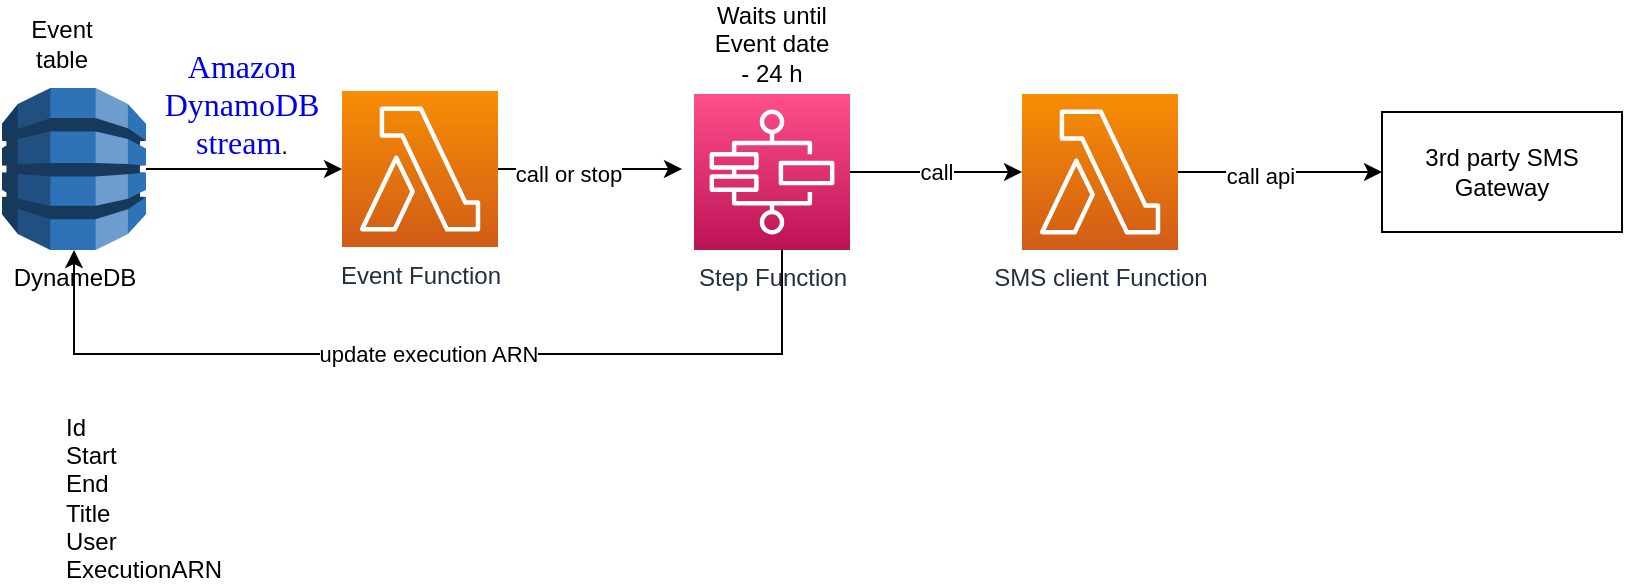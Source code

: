 <mxfile version="21.2.1" type="github">
  <diagram name="Page-1" id="AZhgo__BEIIF-JYw-Mxj">
    <mxGraphModel dx="1434" dy="796" grid="1" gridSize="10" guides="1" tooltips="1" connect="1" arrows="1" fold="1" page="1" pageScale="1" pageWidth="850" pageHeight="1100" math="0" shadow="0">
      <root>
        <mxCell id="0" />
        <mxCell id="1" parent="0" />
        <mxCell id="cLlq7skqqOOSIgNOw3ur-14" style="edgeStyle=orthogonalEdgeStyle;rounded=0;orthogonalLoop=1;jettySize=auto;html=1;" edge="1" parent="1" source="NO40qMgpg6h3hOK221bb-1" target="cLlq7skqqOOSIgNOw3ur-13">
          <mxGeometry relative="1" as="geometry" />
        </mxCell>
        <mxCell id="cLlq7skqqOOSIgNOw3ur-15" value="call api" style="edgeLabel;html=1;align=center;verticalAlign=middle;resizable=0;points=[];" vertex="1" connectable="0" parent="cLlq7skqqOOSIgNOw3ur-14">
          <mxGeometry x="-0.208" y="-2" relative="1" as="geometry">
            <mxPoint as="offset" />
          </mxGeometry>
        </mxCell>
        <mxCell id="NO40qMgpg6h3hOK221bb-1" value="SMS client Function" style="sketch=0;points=[[0,0,0],[0.25,0,0],[0.5,0,0],[0.75,0,0],[1,0,0],[0,1,0],[0.25,1,0],[0.5,1,0],[0.75,1,0],[1,1,0],[0,0.25,0],[0,0.5,0],[0,0.75,0],[1,0.25,0],[1,0.5,0],[1,0.75,0]];outlineConnect=0;fontColor=#232F3E;gradientColor=#F78E04;gradientDirection=north;fillColor=#D05C17;strokeColor=#ffffff;dashed=0;verticalLabelPosition=bottom;verticalAlign=top;align=center;html=1;fontSize=12;fontStyle=0;aspect=fixed;shape=mxgraph.aws4.resourceIcon;resIcon=mxgraph.aws4.lambda;" parent="1" vertex="1">
          <mxGeometry x="550" y="240" width="78" height="78" as="geometry" />
        </mxCell>
        <mxCell id="cLlq7skqqOOSIgNOw3ur-21" value="call" style="edgeStyle=orthogonalEdgeStyle;rounded=0;orthogonalLoop=1;jettySize=auto;html=1;entryX=0;entryY=0.5;entryDx=0;entryDy=0;entryPerimeter=0;" edge="1" parent="1" source="NO40qMgpg6h3hOK221bb-3" target="NO40qMgpg6h3hOK221bb-1">
          <mxGeometry relative="1" as="geometry" />
        </mxCell>
        <mxCell id="cLlq7skqqOOSIgNOw3ur-27" value="update execution ARN" style="edgeStyle=orthogonalEdgeStyle;rounded=0;orthogonalLoop=1;jettySize=auto;html=1;entryX=0.5;entryY=1;entryDx=0;entryDy=0;entryPerimeter=0;" edge="1" parent="1" source="NO40qMgpg6h3hOK221bb-3" target="cLlq7skqqOOSIgNOw3ur-10">
          <mxGeometry relative="1" as="geometry">
            <Array as="points">
              <mxPoint x="430" y="370" />
              <mxPoint x="76" y="370" />
            </Array>
          </mxGeometry>
        </mxCell>
        <mxCell id="NO40qMgpg6h3hOK221bb-3" value="Step Function" style="sketch=0;points=[[0,0,0],[0.25,0,0],[0.5,0,0],[0.75,0,0],[1,0,0],[0,1,0],[0.25,1,0],[0.5,1,0],[0.75,1,0],[1,1,0],[0,0.25,0],[0,0.5,0],[0,0.75,0],[1,0.25,0],[1,0.5,0],[1,0.75,0]];outlineConnect=0;fontColor=#232F3E;gradientColor=#FF4F8B;gradientDirection=north;fillColor=#BC1356;strokeColor=#ffffff;dashed=0;verticalLabelPosition=bottom;verticalAlign=top;align=center;html=1;fontSize=12;fontStyle=0;aspect=fixed;shape=mxgraph.aws4.resourceIcon;resIcon=mxgraph.aws4.step_functions;" parent="1" vertex="1">
          <mxGeometry x="386" y="240" width="78" height="78" as="geometry" />
        </mxCell>
        <mxCell id="cLlq7skqqOOSIgNOw3ur-20" style="edgeStyle=orthogonalEdgeStyle;rounded=0;orthogonalLoop=1;jettySize=auto;html=1;" edge="1" parent="1" source="NO40qMgpg6h3hOK221bb-4">
          <mxGeometry relative="1" as="geometry">
            <mxPoint x="380" y="277.5" as="targetPoint" />
          </mxGeometry>
        </mxCell>
        <mxCell id="cLlq7skqqOOSIgNOw3ur-26" value="call or stop" style="edgeLabel;html=1;align=center;verticalAlign=middle;resizable=0;points=[];" vertex="1" connectable="0" parent="cLlq7skqqOOSIgNOw3ur-20">
          <mxGeometry x="-0.239" y="-1" relative="1" as="geometry">
            <mxPoint y="1" as="offset" />
          </mxGeometry>
        </mxCell>
        <mxCell id="NO40qMgpg6h3hOK221bb-4" value="Event Function" style="sketch=0;points=[[0,0,0],[0.25,0,0],[0.5,0,0],[0.75,0,0],[1,0,0],[0,1,0],[0.25,1,0],[0.5,1,0],[0.75,1,0],[1,1,0],[0,0.25,0],[0,0.5,0],[0,0.75,0],[1,0.25,0],[1,0.5,0],[1,0.75,0]];outlineConnect=0;fontColor=#232F3E;gradientColor=#F78E04;gradientDirection=north;fillColor=#D05C17;strokeColor=#ffffff;dashed=0;verticalLabelPosition=bottom;verticalAlign=top;align=center;html=1;fontSize=12;fontStyle=0;aspect=fixed;shape=mxgraph.aws4.resourceIcon;resIcon=mxgraph.aws4.lambda;" parent="1" vertex="1">
          <mxGeometry x="210" y="238.5" width="78" height="78" as="geometry" />
        </mxCell>
        <mxCell id="cLlq7skqqOOSIgNOw3ur-19" style="edgeStyle=orthogonalEdgeStyle;rounded=0;orthogonalLoop=1;jettySize=auto;html=1;" edge="1" parent="1" source="cLlq7skqqOOSIgNOw3ur-10" target="NO40qMgpg6h3hOK221bb-4">
          <mxGeometry relative="1" as="geometry" />
        </mxCell>
        <mxCell id="cLlq7skqqOOSIgNOw3ur-10" value="DynameDB" style="outlineConnect=0;dashed=0;verticalLabelPosition=bottom;verticalAlign=top;align=center;html=1;shape=mxgraph.aws3.dynamo_db;fillColor=#2E73B8;gradientColor=none;" vertex="1" parent="1">
          <mxGeometry x="40" y="237" width="72" height="81" as="geometry" />
        </mxCell>
        <mxCell id="cLlq7skqqOOSIgNOw3ur-13" value="3rd party SMS Gateway" style="rounded=0;whiteSpace=wrap;html=1;" vertex="1" parent="1">
          <mxGeometry x="730" y="249" width="120" height="60" as="geometry" />
        </mxCell>
        <mxCell id="cLlq7skqqOOSIgNOw3ur-22" value="Event table" style="text;html=1;strokeColor=none;fillColor=none;align=center;verticalAlign=middle;whiteSpace=wrap;rounded=0;" vertex="1" parent="1">
          <mxGeometry x="40" y="200" width="60" height="30" as="geometry" />
        </mxCell>
        <mxCell id="cLlq7skqqOOSIgNOw3ur-23" value="&lt;a style=&quot;background-color: rgb(255, 255, 255); text-decoration-line: none; font-family: &amp;quot;Amazon Ember&amp;quot;; font-size: 16px; text-align: start;&quot; href=&quot;https://docs.aws.amazon.com/amazondynamodb/latest/developerguide/Streams.html&quot;&gt;Amazon DynamoDB stream&lt;/a&gt;." style="text;html=1;strokeColor=none;fillColor=none;align=center;verticalAlign=middle;whiteSpace=wrap;rounded=0;" vertex="1" parent="1">
          <mxGeometry x="130" y="230" width="60" height="30" as="geometry" />
        </mxCell>
        <mxCell id="cLlq7skqqOOSIgNOw3ur-24" value="Waits until Event date - 24 h" style="text;html=1;strokeColor=none;fillColor=none;align=center;verticalAlign=middle;whiteSpace=wrap;rounded=0;" vertex="1" parent="1">
          <mxGeometry x="395" y="200" width="60" height="30" as="geometry" />
        </mxCell>
        <mxCell id="cLlq7skqqOOSIgNOw3ur-29" value="&lt;br&gt;Id&lt;br&gt;Start&lt;br&gt;End&lt;br&gt;Title&lt;br&gt;User&lt;br&gt;ExecutionARN" style="text;html=1;strokeColor=none;fillColor=none;align=left;verticalAlign=middle;whiteSpace=wrap;rounded=0;" vertex="1" parent="1">
          <mxGeometry x="70" y="420" width="80" height="30" as="geometry" />
        </mxCell>
      </root>
    </mxGraphModel>
  </diagram>
</mxfile>
